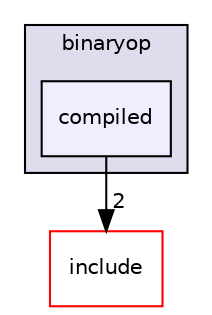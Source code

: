 digraph "compiled" {
  compound=true
  node [ fontsize="10", fontname="Helvetica"];
  edge [ labelfontsize="10", labelfontname="Helvetica"];
  subgraph clusterdir_603c758ed537256676308de307183472 {
    graph [ bgcolor="#ddddee", pencolor="black", label="binaryop" fontname="Helvetica", fontsize="10", URL="dir_603c758ed537256676308de307183472.html"]
  dir_bc1f78399249a0283681442e215234db [shape=box, label="compiled", style="filled", fillcolor="#eeeeff", pencolor="black", URL="dir_bc1f78399249a0283681442e215234db.html"];
  }
  dir_d44c64559bbebec7f509842c48db8b23 [shape=box label="include" fillcolor="white" style="filled" color="red" URL="dir_d44c64559bbebec7f509842c48db8b23.html"];
  dir_bc1f78399249a0283681442e215234db->dir_d44c64559bbebec7f509842c48db8b23 [headlabel="2", labeldistance=1.5 headhref="dir_000007_000008.html"];
}
